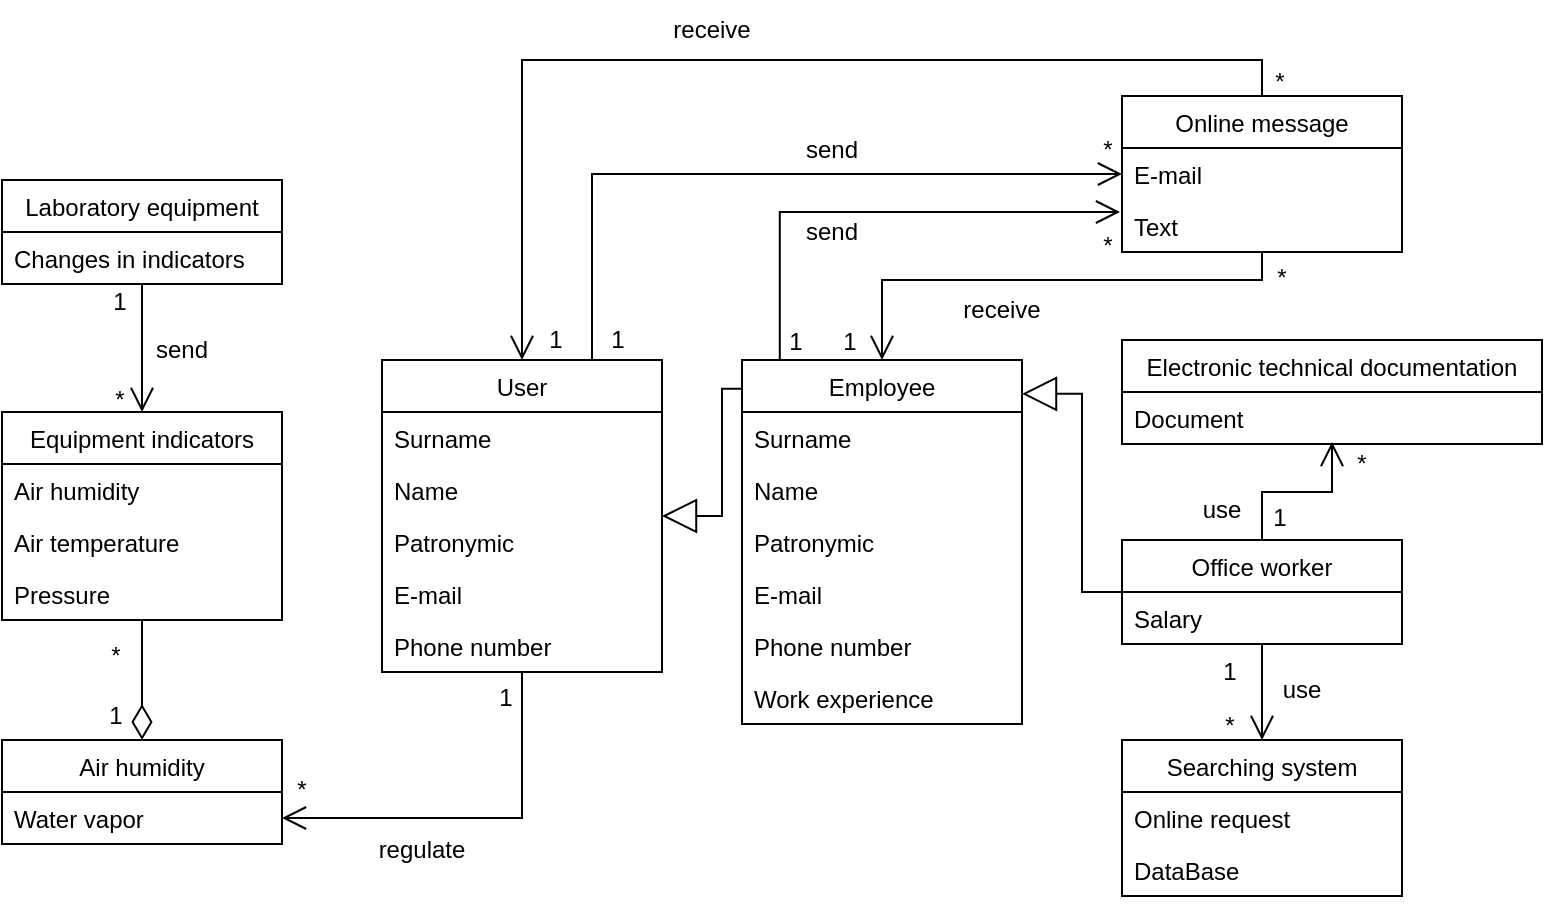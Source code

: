 <mxfile version="20.4.0" type="github"><diagram id="mCyr1kptdM3YggUfpTlr" name="Page-1"><mxGraphModel dx="922" dy="2002" grid="1" gridSize="10" guides="1" tooltips="1" connect="1" arrows="1" fold="1" page="1" pageScale="1" pageWidth="850" pageHeight="1100" math="0" shadow="0"><root><mxCell id="0"/><mxCell id="1" parent="0"/><mxCell id="Qtn16eyW5VBPZOPsOZde-40" style="edgeStyle=orthogonalEdgeStyle;rounded=0;orthogonalLoop=1;jettySize=auto;html=1;entryX=1;entryY=0.5;entryDx=0;entryDy=0;strokeWidth=1;endArrow=open;endFill=0;endSize=10;" parent="1" source="RMtQjLJvcsIaxz_irh20-2" target="Qtn16eyW5VBPZOPsOZde-19" edge="1"><mxGeometry relative="1" as="geometry"/></mxCell><mxCell id="RMtQjLJvcsIaxz_irh20-2" value="User" style="swimlane;fontStyle=0;childLayout=stackLayout;horizontal=1;startSize=26;fillColor=none;horizontalStack=0;resizeParent=1;resizeParentMax=0;resizeLast=0;collapsible=1;marginBottom=0;" parent="1" vertex="1"><mxGeometry x="230" y="-760" width="140" height="156" as="geometry"/></mxCell><mxCell id="RMtQjLJvcsIaxz_irh20-3" value="Surname" style="text;strokeColor=none;fillColor=none;align=left;verticalAlign=top;spacingLeft=4;spacingRight=4;overflow=hidden;rotatable=0;points=[[0,0.5],[1,0.5]];portConstraint=eastwest;" parent="RMtQjLJvcsIaxz_irh20-2" vertex="1"><mxGeometry y="26" width="140" height="26" as="geometry"/></mxCell><mxCell id="RMtQjLJvcsIaxz_irh20-4" value="Name" style="text;strokeColor=none;fillColor=none;align=left;verticalAlign=top;spacingLeft=4;spacingRight=4;overflow=hidden;rotatable=0;points=[[0,0.5],[1,0.5]];portConstraint=eastwest;" parent="RMtQjLJvcsIaxz_irh20-2" vertex="1"><mxGeometry y="52" width="140" height="26" as="geometry"/></mxCell><mxCell id="RMtQjLJvcsIaxz_irh20-5" value="Patronymic" style="text;strokeColor=none;fillColor=none;align=left;verticalAlign=top;spacingLeft=4;spacingRight=4;overflow=hidden;rotatable=0;points=[[0,0.5],[1,0.5]];portConstraint=eastwest;" parent="RMtQjLJvcsIaxz_irh20-2" vertex="1"><mxGeometry y="78" width="140" height="26" as="geometry"/></mxCell><mxCell id="RMtQjLJvcsIaxz_irh20-6" value="E-mail" style="text;strokeColor=none;fillColor=none;align=left;verticalAlign=top;spacingLeft=4;spacingRight=4;overflow=hidden;rotatable=0;points=[[0,0.5],[1,0.5]];portConstraint=eastwest;" parent="RMtQjLJvcsIaxz_irh20-2" vertex="1"><mxGeometry y="104" width="140" height="26" as="geometry"/></mxCell><mxCell id="MOtFSz2HY_uRm5c3sb62-1" value="Phone number" style="text;strokeColor=none;fillColor=none;align=left;verticalAlign=top;spacingLeft=4;spacingRight=4;overflow=hidden;rotatable=0;points=[[0,0.5],[1,0.5]];portConstraint=eastwest;" parent="RMtQjLJvcsIaxz_irh20-2" vertex="1"><mxGeometry y="130" width="140" height="26" as="geometry"/></mxCell><mxCell id="Qtn16eyW5VBPZOPsOZde-1" value="Employee" style="swimlane;fontStyle=0;childLayout=stackLayout;horizontal=1;startSize=26;fillColor=none;horizontalStack=0;resizeParent=1;resizeParentMax=0;resizeLast=0;collapsible=1;marginBottom=0;" parent="1" vertex="1"><mxGeometry x="410" y="-760" width="140" height="182" as="geometry"/></mxCell><mxCell id="Qtn16eyW5VBPZOPsOZde-2" value="Surname" style="text;strokeColor=none;fillColor=none;align=left;verticalAlign=top;spacingLeft=4;spacingRight=4;overflow=hidden;rotatable=0;points=[[0,0.5],[1,0.5]];portConstraint=eastwest;" parent="Qtn16eyW5VBPZOPsOZde-1" vertex="1"><mxGeometry y="26" width="140" height="26" as="geometry"/></mxCell><mxCell id="Qtn16eyW5VBPZOPsOZde-3" value="Name" style="text;strokeColor=none;fillColor=none;align=left;verticalAlign=top;spacingLeft=4;spacingRight=4;overflow=hidden;rotatable=0;points=[[0,0.5],[1,0.5]];portConstraint=eastwest;" parent="Qtn16eyW5VBPZOPsOZde-1" vertex="1"><mxGeometry y="52" width="140" height="26" as="geometry"/></mxCell><mxCell id="Qtn16eyW5VBPZOPsOZde-4" value="Patronymic" style="text;strokeColor=none;fillColor=none;align=left;verticalAlign=top;spacingLeft=4;spacingRight=4;overflow=hidden;rotatable=0;points=[[0,0.5],[1,0.5]];portConstraint=eastwest;" parent="Qtn16eyW5VBPZOPsOZde-1" vertex="1"><mxGeometry y="78" width="140" height="26" as="geometry"/></mxCell><mxCell id="Qtn16eyW5VBPZOPsOZde-5" value="E-mail" style="text;strokeColor=none;fillColor=none;align=left;verticalAlign=top;spacingLeft=4;spacingRight=4;overflow=hidden;rotatable=0;points=[[0,0.5],[1,0.5]];portConstraint=eastwest;" parent="Qtn16eyW5VBPZOPsOZde-1" vertex="1"><mxGeometry y="104" width="140" height="26" as="geometry"/></mxCell><mxCell id="Qtn16eyW5VBPZOPsOZde-6" value="Phone number" style="text;strokeColor=none;fillColor=none;align=left;verticalAlign=top;spacingLeft=4;spacingRight=4;overflow=hidden;rotatable=0;points=[[0,0.5],[1,0.5]];portConstraint=eastwest;" parent="Qtn16eyW5VBPZOPsOZde-1" vertex="1"><mxGeometry y="130" width="140" height="26" as="geometry"/></mxCell><mxCell id="Qtn16eyW5VBPZOPsOZde-7" value="Work experience" style="text;strokeColor=none;fillColor=none;align=left;verticalAlign=top;spacingLeft=4;spacingRight=4;overflow=hidden;rotatable=0;points=[[0,0.5],[1,0.5]];portConstraint=eastwest;" parent="Qtn16eyW5VBPZOPsOZde-1" vertex="1"><mxGeometry y="156" width="140" height="26" as="geometry"/></mxCell><mxCell id="Qtn16eyW5VBPZOPsOZde-42" style="edgeStyle=orthogonalEdgeStyle;rounded=0;orthogonalLoop=1;jettySize=auto;html=1;entryX=0.5;entryY=0;entryDx=0;entryDy=0;strokeWidth=1;endArrow=open;endFill=0;endSize=10;" parent="1" source="Qtn16eyW5VBPZOPsOZde-8" target="Qtn16eyW5VBPZOPsOZde-14" edge="1"><mxGeometry relative="1" as="geometry"/></mxCell><mxCell id="Qtn16eyW5VBPZOPsOZde-8" value="Laboratory equipment" style="swimlane;fontStyle=0;childLayout=stackLayout;horizontal=1;startSize=26;fillColor=none;horizontalStack=0;resizeParent=1;resizeParentMax=0;resizeLast=0;collapsible=1;marginBottom=0;" parent="1" vertex="1"><mxGeometry x="40" y="-850" width="140" height="52" as="geometry"/></mxCell><mxCell id="Qtn16eyW5VBPZOPsOZde-9" value="Changes in indicators" style="text;strokeColor=none;fillColor=none;align=left;verticalAlign=top;spacingLeft=4;spacingRight=4;overflow=hidden;rotatable=0;points=[[0,0.5],[1,0.5]];portConstraint=eastwest;" parent="Qtn16eyW5VBPZOPsOZde-8" vertex="1"><mxGeometry y="26" width="140" height="26" as="geometry"/></mxCell><mxCell id="Qtn16eyW5VBPZOPsOZde-39" style="edgeStyle=orthogonalEdgeStyle;rounded=0;orthogonalLoop=1;jettySize=auto;html=1;entryX=0.5;entryY=0;entryDx=0;entryDy=0;strokeWidth=1;endArrow=diamondThin;endFill=0;endSize=15;" parent="1" source="Qtn16eyW5VBPZOPsOZde-14" target="Qtn16eyW5VBPZOPsOZde-18" edge="1"><mxGeometry relative="1" as="geometry"/></mxCell><mxCell id="Qtn16eyW5VBPZOPsOZde-14" value="Equipment indicators" style="swimlane;fontStyle=0;childLayout=stackLayout;horizontal=1;startSize=26;fillColor=none;horizontalStack=0;resizeParent=1;resizeParentMax=0;resizeLast=0;collapsible=1;marginBottom=0;" parent="1" vertex="1"><mxGeometry x="40" y="-734" width="140" height="104" as="geometry"/></mxCell><mxCell id="Qtn16eyW5VBPZOPsOZde-15" value="Air humidity" style="text;strokeColor=none;fillColor=none;align=left;verticalAlign=top;spacingLeft=4;spacingRight=4;overflow=hidden;rotatable=0;points=[[0,0.5],[1,0.5]];portConstraint=eastwest;" parent="Qtn16eyW5VBPZOPsOZde-14" vertex="1"><mxGeometry y="26" width="140" height="26" as="geometry"/></mxCell><mxCell id="Qtn16eyW5VBPZOPsOZde-16" value="Air temperature" style="text;strokeColor=none;fillColor=none;align=left;verticalAlign=top;spacingLeft=4;spacingRight=4;overflow=hidden;rotatable=0;points=[[0,0.5],[1,0.5]];portConstraint=eastwest;" parent="Qtn16eyW5VBPZOPsOZde-14" vertex="1"><mxGeometry y="52" width="140" height="26" as="geometry"/></mxCell><mxCell id="Qtn16eyW5VBPZOPsOZde-17" value="Pressure" style="text;strokeColor=none;fillColor=none;align=left;verticalAlign=top;spacingLeft=4;spacingRight=4;overflow=hidden;rotatable=0;points=[[0,0.5],[1,0.5]];portConstraint=eastwest;" parent="Qtn16eyW5VBPZOPsOZde-14" vertex="1"><mxGeometry y="78" width="140" height="26" as="geometry"/></mxCell><mxCell id="Qtn16eyW5VBPZOPsOZde-18" value="Air humidity" style="swimlane;fontStyle=0;childLayout=stackLayout;horizontal=1;startSize=26;fillColor=none;horizontalStack=0;resizeParent=1;resizeParentMax=0;resizeLast=0;collapsible=1;marginBottom=0;" parent="1" vertex="1"><mxGeometry x="40" y="-570" width="140" height="52" as="geometry"/></mxCell><mxCell id="Qtn16eyW5VBPZOPsOZde-19" value="Water vapor" style="text;strokeColor=none;fillColor=none;align=left;verticalAlign=top;spacingLeft=4;spacingRight=4;overflow=hidden;rotatable=0;points=[[0,0.5],[1,0.5]];portConstraint=eastwest;" parent="Qtn16eyW5VBPZOPsOZde-18" vertex="1"><mxGeometry y="26" width="140" height="26" as="geometry"/></mxCell><mxCell id="Qtn16eyW5VBPZOPsOZde-22" value="Searching system" style="swimlane;fontStyle=0;childLayout=stackLayout;horizontal=1;startSize=26;fillColor=none;horizontalStack=0;resizeParent=1;resizeParentMax=0;resizeLast=0;collapsible=1;marginBottom=0;" parent="1" vertex="1"><mxGeometry x="600" y="-570" width="140" height="78" as="geometry"/></mxCell><mxCell id="Qtn16eyW5VBPZOPsOZde-23" value="Online request" style="text;strokeColor=none;fillColor=none;align=left;verticalAlign=top;spacingLeft=4;spacingRight=4;overflow=hidden;rotatable=0;points=[[0,0.5],[1,0.5]];portConstraint=eastwest;" parent="Qtn16eyW5VBPZOPsOZde-22" vertex="1"><mxGeometry y="26" width="140" height="26" as="geometry"/></mxCell><mxCell id="Qtn16eyW5VBPZOPsOZde-24" value="DataBase" style="text;strokeColor=none;fillColor=none;align=left;verticalAlign=top;spacingLeft=4;spacingRight=4;overflow=hidden;rotatable=0;points=[[0,0.5],[1,0.5]];portConstraint=eastwest;" parent="Qtn16eyW5VBPZOPsOZde-22" vertex="1"><mxGeometry y="52" width="140" height="26" as="geometry"/></mxCell><mxCell id="Qtn16eyW5VBPZOPsOZde-25" value="Electronic technical documentation" style="swimlane;fontStyle=0;childLayout=stackLayout;horizontal=1;startSize=26;fillColor=none;horizontalStack=0;resizeParent=1;resizeParentMax=0;resizeLast=0;collapsible=1;marginBottom=0;" parent="1" vertex="1"><mxGeometry x="600" y="-770" width="210" height="52" as="geometry"/></mxCell><mxCell id="Qtn16eyW5VBPZOPsOZde-26" value="Document" style="text;strokeColor=none;fillColor=none;align=left;verticalAlign=top;spacingLeft=4;spacingRight=4;overflow=hidden;rotatable=0;points=[[0,0.5],[1,0.5]];portConstraint=eastwest;" parent="Qtn16eyW5VBPZOPsOZde-25" vertex="1"><mxGeometry y="26" width="210" height="26" as="geometry"/></mxCell><mxCell id="Qtn16eyW5VBPZOPsOZde-33" style="edgeStyle=orthogonalEdgeStyle;rounded=0;orthogonalLoop=1;jettySize=auto;html=1;entryX=1;entryY=0.093;entryDx=0;entryDy=0;entryPerimeter=0;endArrow=block;endFill=0;strokeWidth=1;endSize=15;" parent="1" source="Qtn16eyW5VBPZOPsOZde-27" target="Qtn16eyW5VBPZOPsOZde-1" edge="1"><mxGeometry relative="1" as="geometry"/></mxCell><mxCell id="Qtn16eyW5VBPZOPsOZde-47" style="edgeStyle=orthogonalEdgeStyle;rounded=0;orthogonalLoop=1;jettySize=auto;html=1;entryX=0.5;entryY=0;entryDx=0;entryDy=0;strokeWidth=1;endArrow=open;endFill=0;endSize=10;" parent="1" source="Qtn16eyW5VBPZOPsOZde-27" target="Qtn16eyW5VBPZOPsOZde-22" edge="1"><mxGeometry relative="1" as="geometry"/></mxCell><mxCell id="Qtn16eyW5VBPZOPsOZde-48" style="edgeStyle=orthogonalEdgeStyle;rounded=0;orthogonalLoop=1;jettySize=auto;html=1;entryX=0.5;entryY=0.962;entryDx=0;entryDy=0;entryPerimeter=0;strokeWidth=1;endArrow=open;endFill=0;endSize=10;" parent="1" source="Qtn16eyW5VBPZOPsOZde-27" target="Qtn16eyW5VBPZOPsOZde-26" edge="1"><mxGeometry relative="1" as="geometry"/></mxCell><mxCell id="Qtn16eyW5VBPZOPsOZde-27" value="Office worker" style="swimlane;fontStyle=0;childLayout=stackLayout;horizontal=1;startSize=26;fillColor=none;horizontalStack=0;resizeParent=1;resizeParentMax=0;resizeLast=0;collapsible=1;marginBottom=0;" parent="1" vertex="1"><mxGeometry x="600" y="-670" width="140" height="52" as="geometry"/></mxCell><mxCell id="Qtn16eyW5VBPZOPsOZde-28" value="Salary" style="text;strokeColor=none;fillColor=none;align=left;verticalAlign=top;spacingLeft=4;spacingRight=4;overflow=hidden;rotatable=0;points=[[0,0.5],[1,0.5]];portConstraint=eastwest;" parent="Qtn16eyW5VBPZOPsOZde-27" vertex="1"><mxGeometry y="26" width="140" height="26" as="geometry"/></mxCell><mxCell id="Qtn16eyW5VBPZOPsOZde-44" style="edgeStyle=orthogonalEdgeStyle;rounded=0;orthogonalLoop=1;jettySize=auto;html=1;entryX=0.5;entryY=0;entryDx=0;entryDy=0;strokeWidth=1;endArrow=open;endFill=0;endSize=10;exitX=0.5;exitY=0;exitDx=0;exitDy=0;" parent="1" source="Qtn16eyW5VBPZOPsOZde-29" target="RMtQjLJvcsIaxz_irh20-2" edge="1"><mxGeometry relative="1" as="geometry"><Array as="points"><mxPoint x="670" y="-910"/><mxPoint x="300" y="-910"/></Array></mxGeometry></mxCell><mxCell id="Qtn16eyW5VBPZOPsOZde-46" style="edgeStyle=orthogonalEdgeStyle;rounded=0;orthogonalLoop=1;jettySize=auto;html=1;strokeWidth=1;endArrow=open;endFill=0;endSize=10;" parent="1" source="Qtn16eyW5VBPZOPsOZde-29" target="Qtn16eyW5VBPZOPsOZde-1" edge="1"><mxGeometry relative="1" as="geometry"><Array as="points"><mxPoint x="670" y="-800"/><mxPoint x="480" y="-800"/></Array></mxGeometry></mxCell><mxCell id="Qtn16eyW5VBPZOPsOZde-29" value="Online message" style="swimlane;fontStyle=0;childLayout=stackLayout;horizontal=1;startSize=26;fillColor=none;horizontalStack=0;resizeParent=1;resizeParentMax=0;resizeLast=0;collapsible=1;marginBottom=0;" parent="1" vertex="1"><mxGeometry x="600" y="-892" width="140" height="78" as="geometry"/></mxCell><mxCell id="Qtn16eyW5VBPZOPsOZde-30" value="E-mail" style="text;strokeColor=none;fillColor=none;align=left;verticalAlign=top;spacingLeft=4;spacingRight=4;overflow=hidden;rotatable=0;points=[[0,0.5],[1,0.5]];portConstraint=eastwest;" parent="Qtn16eyW5VBPZOPsOZde-29" vertex="1"><mxGeometry y="26" width="140" height="26" as="geometry"/></mxCell><mxCell id="Qtn16eyW5VBPZOPsOZde-31" value="Text" style="text;strokeColor=none;fillColor=none;align=left;verticalAlign=top;spacingLeft=4;spacingRight=4;overflow=hidden;rotatable=0;points=[[0,0.5],[1,0.5]];portConstraint=eastwest;" parent="Qtn16eyW5VBPZOPsOZde-29" vertex="1"><mxGeometry y="52" width="140" height="26" as="geometry"/></mxCell><mxCell id="Qtn16eyW5VBPZOPsOZde-43" style="edgeStyle=orthogonalEdgeStyle;rounded=0;orthogonalLoop=1;jettySize=auto;html=1;exitX=0.75;exitY=0;exitDx=0;exitDy=0;entryX=0;entryY=0.5;entryDx=0;entryDy=0;strokeWidth=1;endArrow=open;endFill=0;endSize=10;" parent="1" source="RMtQjLJvcsIaxz_irh20-2" target="Qtn16eyW5VBPZOPsOZde-30" edge="1"><mxGeometry relative="1" as="geometry"><Array as="points"><mxPoint x="335" y="-853"/></Array></mxGeometry></mxCell><mxCell id="Qtn16eyW5VBPZOPsOZde-45" style="edgeStyle=orthogonalEdgeStyle;rounded=0;orthogonalLoop=1;jettySize=auto;html=1;entryX=-0.007;entryY=1.231;entryDx=0;entryDy=0;entryPerimeter=0;strokeWidth=1;endArrow=open;endFill=0;endSize=10;exitX=0.135;exitY=0.003;exitDx=0;exitDy=0;exitPerimeter=0;" parent="1" source="Qtn16eyW5VBPZOPsOZde-1" target="Qtn16eyW5VBPZOPsOZde-30" edge="1"><mxGeometry relative="1" as="geometry"><Array as="points"><mxPoint x="429" y="-834"/></Array></mxGeometry></mxCell><mxCell id="Qtn16eyW5VBPZOPsOZde-49" value="send" style="text;html=1;strokeColor=none;fillColor=none;align=center;verticalAlign=middle;whiteSpace=wrap;rounded=0;" parent="1" vertex="1"><mxGeometry x="100" y="-780" width="60" height="30" as="geometry"/></mxCell><mxCell id="Qtn16eyW5VBPZOPsOZde-50" value="regulate" style="text;html=1;strokeColor=none;fillColor=none;align=center;verticalAlign=middle;whiteSpace=wrap;rounded=0;" parent="1" vertex="1"><mxGeometry x="220" y="-530" width="60" height="30" as="geometry"/></mxCell><mxCell id="Qtn16eyW5VBPZOPsOZde-51" value="receive" style="text;html=1;strokeColor=none;fillColor=none;align=center;verticalAlign=middle;whiteSpace=wrap;rounded=0;" parent="1" vertex="1"><mxGeometry x="365" y="-940" width="60" height="30" as="geometry"/></mxCell><mxCell id="Qtn16eyW5VBPZOPsOZde-52" value="receive" style="text;html=1;strokeColor=none;fillColor=none;align=center;verticalAlign=middle;whiteSpace=wrap;rounded=0;" parent="1" vertex="1"><mxGeometry x="510" y="-800" width="60" height="30" as="geometry"/></mxCell><mxCell id="Qtn16eyW5VBPZOPsOZde-53" value="send" style="text;html=1;strokeColor=none;fillColor=none;align=center;verticalAlign=middle;whiteSpace=wrap;rounded=0;" parent="1" vertex="1"><mxGeometry x="425" y="-839" width="60" height="30" as="geometry"/></mxCell><mxCell id="Qtn16eyW5VBPZOPsOZde-54" value="send" style="text;html=1;strokeColor=none;fillColor=none;align=center;verticalAlign=middle;whiteSpace=wrap;rounded=0;" parent="1" vertex="1"><mxGeometry x="425" y="-880" width="60" height="30" as="geometry"/></mxCell><mxCell id="Qtn16eyW5VBPZOPsOZde-55" value="use" style="text;html=1;strokeColor=none;fillColor=none;align=center;verticalAlign=middle;whiteSpace=wrap;rounded=0;" parent="1" vertex="1"><mxGeometry x="660" y="-610" width="60" height="30" as="geometry"/></mxCell><mxCell id="Qtn16eyW5VBPZOPsOZde-56" value="use" style="text;html=1;strokeColor=none;fillColor=none;align=center;verticalAlign=middle;whiteSpace=wrap;rounded=0;" parent="1" vertex="1"><mxGeometry x="620" y="-700" width="60" height="30" as="geometry"/></mxCell><mxCell id="Qtn16eyW5VBPZOPsOZde-60" value="1" style="text;html=1;strokeColor=none;fillColor=none;align=center;verticalAlign=middle;whiteSpace=wrap;rounded=0;" parent="1" vertex="1"><mxGeometry x="69" y="-804" width="60" height="30" as="geometry"/></mxCell><mxCell id="Qtn16eyW5VBPZOPsOZde-61" value="*" style="text;html=1;strokeColor=none;fillColor=none;align=center;verticalAlign=middle;whiteSpace=wrap;rounded=0;" parent="1" vertex="1"><mxGeometry x="69" y="-755" width="60" height="30" as="geometry"/></mxCell><mxCell id="Qtn16eyW5VBPZOPsOZde-62" value="1" style="text;html=1;strokeColor=none;fillColor=none;align=center;verticalAlign=middle;whiteSpace=wrap;rounded=0;" parent="1" vertex="1"><mxGeometry x="67" y="-597" width="60" height="30" as="geometry"/></mxCell><mxCell id="Qtn16eyW5VBPZOPsOZde-63" value="*" style="text;html=1;strokeColor=none;fillColor=none;align=center;verticalAlign=middle;whiteSpace=wrap;rounded=0;" parent="1" vertex="1"><mxGeometry x="67" y="-627" width="60" height="30" as="geometry"/></mxCell><mxCell id="Qtn16eyW5VBPZOPsOZde-64" value="1" style="text;html=1;strokeColor=none;fillColor=none;align=center;verticalAlign=middle;whiteSpace=wrap;rounded=0;" parent="1" vertex="1"><mxGeometry x="262" y="-606" width="60" height="30" as="geometry"/></mxCell><mxCell id="Qtn16eyW5VBPZOPsOZde-65" value="*" style="text;html=1;strokeColor=none;fillColor=none;align=center;verticalAlign=middle;whiteSpace=wrap;rounded=0;" parent="1" vertex="1"><mxGeometry x="160" y="-560" width="60" height="30" as="geometry"/></mxCell><mxCell id="Qtn16eyW5VBPZOPsOZde-66" value="1" style="text;html=1;strokeColor=none;fillColor=none;align=center;verticalAlign=middle;whiteSpace=wrap;rounded=0;" parent="1" vertex="1"><mxGeometry x="287" y="-785" width="60" height="30" as="geometry"/></mxCell><mxCell id="Qtn16eyW5VBPZOPsOZde-67" value="*" style="text;html=1;strokeColor=none;fillColor=none;align=center;verticalAlign=middle;whiteSpace=wrap;rounded=0;" parent="1" vertex="1"><mxGeometry x="649" y="-914" width="60" height="30" as="geometry"/></mxCell><mxCell id="Qtn16eyW5VBPZOPsOZde-68" value="1" style="text;html=1;strokeColor=none;fillColor=none;align=center;verticalAlign=middle;whiteSpace=wrap;rounded=0;" parent="1" vertex="1"><mxGeometry x="434" y="-784" width="60" height="30" as="geometry"/></mxCell><mxCell id="Qtn16eyW5VBPZOPsOZde-69" value="*" style="text;html=1;strokeColor=none;fillColor=none;align=center;verticalAlign=middle;whiteSpace=wrap;rounded=0;" parent="1" vertex="1"><mxGeometry x="650" y="-816" width="60" height="30" as="geometry"/></mxCell><mxCell id="Qtn16eyW5VBPZOPsOZde-70" value="1" style="text;html=1;strokeColor=none;fillColor=none;align=center;verticalAlign=middle;whiteSpace=wrap;rounded=0;" parent="1" vertex="1"><mxGeometry x="318" y="-785" width="60" height="30" as="geometry"/></mxCell><mxCell id="Qtn16eyW5VBPZOPsOZde-71" value="1" style="text;html=1;strokeColor=none;fillColor=none;align=center;verticalAlign=middle;whiteSpace=wrap;rounded=0;" parent="1" vertex="1"><mxGeometry x="407" y="-784" width="60" height="30" as="geometry"/></mxCell><mxCell id="Qtn16eyW5VBPZOPsOZde-72" value="*" style="text;html=1;strokeColor=none;fillColor=none;align=center;verticalAlign=middle;whiteSpace=wrap;rounded=0;" parent="1" vertex="1"><mxGeometry x="563" y="-880" width="60" height="30" as="geometry"/></mxCell><mxCell id="Qtn16eyW5VBPZOPsOZde-73" value="*" style="text;html=1;strokeColor=none;fillColor=none;align=center;verticalAlign=middle;whiteSpace=wrap;rounded=0;" parent="1" vertex="1"><mxGeometry x="563" y="-832" width="60" height="30" as="geometry"/></mxCell><mxCell id="Qtn16eyW5VBPZOPsOZde-74" value="1" style="text;html=1;strokeColor=none;fillColor=none;align=center;verticalAlign=middle;whiteSpace=wrap;rounded=0;" parent="1" vertex="1"><mxGeometry x="649" y="-696" width="60" height="30" as="geometry"/></mxCell><mxCell id="Qtn16eyW5VBPZOPsOZde-75" value="*" style="text;html=1;strokeColor=none;fillColor=none;align=center;verticalAlign=middle;whiteSpace=wrap;rounded=0;" parent="1" vertex="1"><mxGeometry x="690" y="-723" width="60" height="30" as="geometry"/></mxCell><mxCell id="Qtn16eyW5VBPZOPsOZde-76" value="*" style="text;html=1;strokeColor=none;fillColor=none;align=center;verticalAlign=middle;whiteSpace=wrap;rounded=0;" parent="1" vertex="1"><mxGeometry x="624" y="-592" width="60" height="30" as="geometry"/></mxCell><mxCell id="Qtn16eyW5VBPZOPsOZde-77" value="1" style="text;html=1;strokeColor=none;fillColor=none;align=center;verticalAlign=middle;whiteSpace=wrap;rounded=0;" parent="1" vertex="1"><mxGeometry x="624" y="-619" width="60" height="30" as="geometry"/></mxCell><mxCell id="v9gCSrKWxGy_uW9GhHel-1" style="edgeStyle=orthogonalEdgeStyle;rounded=0;orthogonalLoop=1;jettySize=auto;html=1;exitX=0.001;exitY=0.079;exitDx=0;exitDy=0;endArrow=block;endFill=0;exitPerimeter=0;endSize=15;" edge="1" parent="1" source="Qtn16eyW5VBPZOPsOZde-1" target="RMtQjLJvcsIaxz_irh20-2"><mxGeometry relative="1" as="geometry"><Array as="points"><mxPoint x="400" y="-746"/><mxPoint x="400" y="-682"/></Array></mxGeometry></mxCell></root></mxGraphModel></diagram></mxfile>